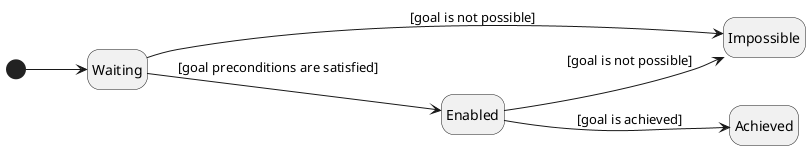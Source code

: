 @startuml

left to right direction
hide empty description

state Waiting
state Impossible
state Enabled
state Achieved

[*] --> Waiting
Waiting --> Impossible : [goal is not possible]
Waiting --> Enabled : [goal preconditions are satisfied]
Enabled --> Achieved : [goal is achieved]
Enabled --> Impossible : [goal is not possible]

@enduml
